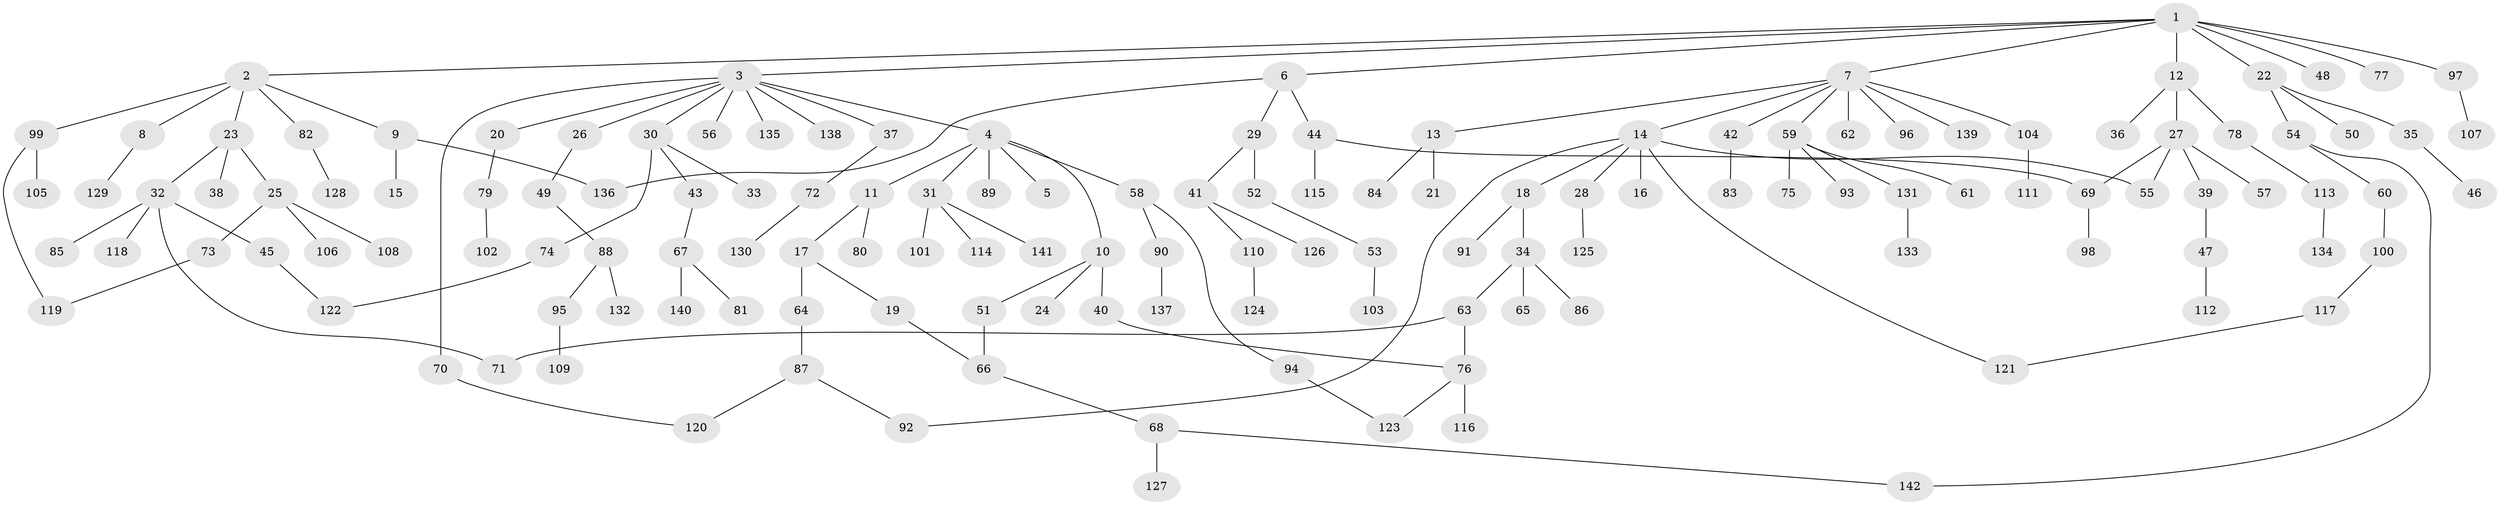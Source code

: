 // coarse degree distribution, {6: 0.017543859649122806, 3: 0.24561403508771928, 2: 0.2631578947368421, 4: 0.03508771929824561, 5: 0.03508771929824561, 1: 0.3508771929824561, 7: 0.03508771929824561, 8: 0.017543859649122806}
// Generated by graph-tools (version 1.1) at 2025/36/03/04/25 23:36:08]
// undirected, 142 vertices, 154 edges
graph export_dot {
  node [color=gray90,style=filled];
  1;
  2;
  3;
  4;
  5;
  6;
  7;
  8;
  9;
  10;
  11;
  12;
  13;
  14;
  15;
  16;
  17;
  18;
  19;
  20;
  21;
  22;
  23;
  24;
  25;
  26;
  27;
  28;
  29;
  30;
  31;
  32;
  33;
  34;
  35;
  36;
  37;
  38;
  39;
  40;
  41;
  42;
  43;
  44;
  45;
  46;
  47;
  48;
  49;
  50;
  51;
  52;
  53;
  54;
  55;
  56;
  57;
  58;
  59;
  60;
  61;
  62;
  63;
  64;
  65;
  66;
  67;
  68;
  69;
  70;
  71;
  72;
  73;
  74;
  75;
  76;
  77;
  78;
  79;
  80;
  81;
  82;
  83;
  84;
  85;
  86;
  87;
  88;
  89;
  90;
  91;
  92;
  93;
  94;
  95;
  96;
  97;
  98;
  99;
  100;
  101;
  102;
  103;
  104;
  105;
  106;
  107;
  108;
  109;
  110;
  111;
  112;
  113;
  114;
  115;
  116;
  117;
  118;
  119;
  120;
  121;
  122;
  123;
  124;
  125;
  126;
  127;
  128;
  129;
  130;
  131;
  132;
  133;
  134;
  135;
  136;
  137;
  138;
  139;
  140;
  141;
  142;
  1 -- 2;
  1 -- 3;
  1 -- 6;
  1 -- 7;
  1 -- 12;
  1 -- 22;
  1 -- 48;
  1 -- 77;
  1 -- 97;
  2 -- 8;
  2 -- 9;
  2 -- 23;
  2 -- 82;
  2 -- 99;
  3 -- 4;
  3 -- 20;
  3 -- 26;
  3 -- 30;
  3 -- 37;
  3 -- 56;
  3 -- 70;
  3 -- 135;
  3 -- 138;
  4 -- 5;
  4 -- 10;
  4 -- 11;
  4 -- 31;
  4 -- 58;
  4 -- 89;
  6 -- 29;
  6 -- 44;
  6 -- 136;
  7 -- 13;
  7 -- 14;
  7 -- 42;
  7 -- 59;
  7 -- 62;
  7 -- 96;
  7 -- 104;
  7 -- 139;
  8 -- 129;
  9 -- 15;
  9 -- 136;
  10 -- 24;
  10 -- 40;
  10 -- 51;
  11 -- 17;
  11 -- 80;
  12 -- 27;
  12 -- 36;
  12 -- 78;
  13 -- 21;
  13 -- 84;
  14 -- 16;
  14 -- 18;
  14 -- 28;
  14 -- 121;
  14 -- 92;
  14 -- 55;
  17 -- 19;
  17 -- 64;
  18 -- 34;
  18 -- 91;
  19 -- 66;
  20 -- 79;
  22 -- 35;
  22 -- 50;
  22 -- 54;
  23 -- 25;
  23 -- 32;
  23 -- 38;
  25 -- 73;
  25 -- 106;
  25 -- 108;
  26 -- 49;
  27 -- 39;
  27 -- 55;
  27 -- 57;
  27 -- 69;
  28 -- 125;
  29 -- 41;
  29 -- 52;
  30 -- 33;
  30 -- 43;
  30 -- 74;
  31 -- 101;
  31 -- 114;
  31 -- 141;
  32 -- 45;
  32 -- 71;
  32 -- 85;
  32 -- 118;
  34 -- 63;
  34 -- 65;
  34 -- 86;
  35 -- 46;
  37 -- 72;
  39 -- 47;
  40 -- 76;
  41 -- 110;
  41 -- 126;
  42 -- 83;
  43 -- 67;
  44 -- 69;
  44 -- 115;
  45 -- 122;
  47 -- 112;
  49 -- 88;
  51 -- 66;
  52 -- 53;
  53 -- 103;
  54 -- 60;
  54 -- 142;
  58 -- 90;
  58 -- 94;
  59 -- 61;
  59 -- 75;
  59 -- 93;
  59 -- 131;
  60 -- 100;
  63 -- 71;
  63 -- 76;
  64 -- 87;
  66 -- 68;
  67 -- 81;
  67 -- 140;
  68 -- 127;
  68 -- 142;
  69 -- 98;
  70 -- 120;
  72 -- 130;
  73 -- 119;
  74 -- 122;
  76 -- 116;
  76 -- 123;
  78 -- 113;
  79 -- 102;
  82 -- 128;
  87 -- 92;
  87 -- 120;
  88 -- 95;
  88 -- 132;
  90 -- 137;
  94 -- 123;
  95 -- 109;
  97 -- 107;
  99 -- 105;
  99 -- 119;
  100 -- 117;
  104 -- 111;
  110 -- 124;
  113 -- 134;
  117 -- 121;
  131 -- 133;
}
